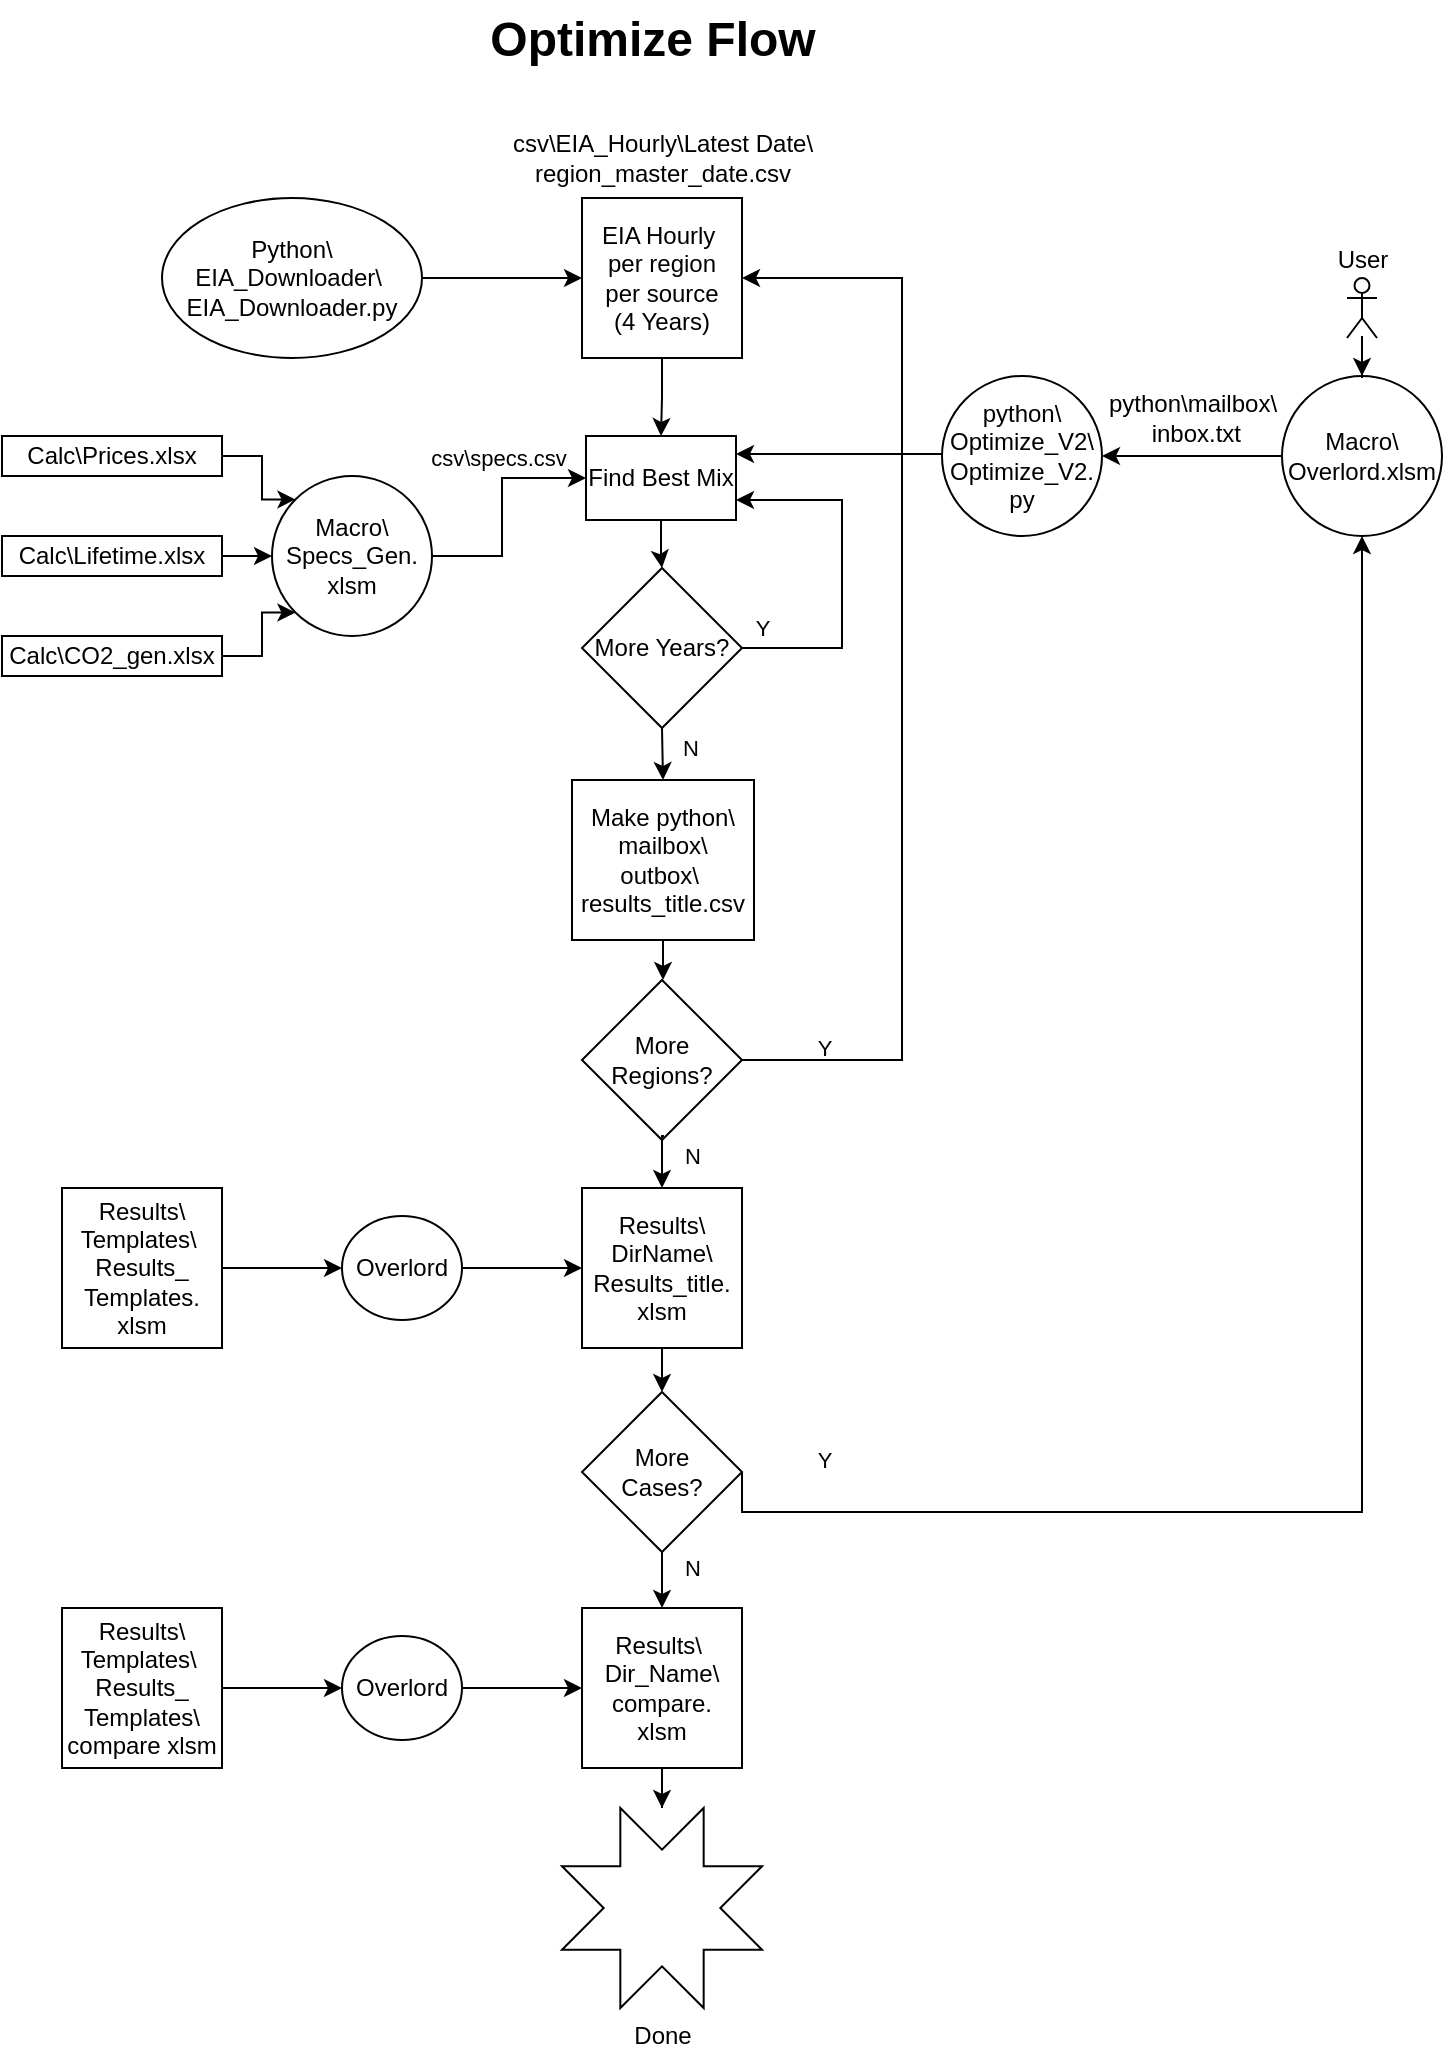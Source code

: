 <mxfile version="22.1.16" type="device">
  <diagram name="Page-1" id="QdHJAeCcax6DH5IfFbmG">
    <mxGraphModel dx="705" dy="463" grid="1" gridSize="10" guides="1" tooltips="1" connect="1" arrows="1" fold="1" page="1" pageScale="1" pageWidth="850" pageHeight="1100" math="0" shadow="0">
      <root>
        <mxCell id="0" />
        <mxCell id="1" parent="0" />
        <mxCell id="XOS-CpgFwpekMtQFtGS_-9" value="" style="edgeStyle=orthogonalEdgeStyle;rounded=0;orthogonalLoop=1;jettySize=auto;html=1;exitX=1;exitY=0.5;exitDx=0;exitDy=0;entryX=1;entryY=0.75;entryDx=0;entryDy=0;movable=1;resizable=1;rotatable=1;deletable=1;editable=1;locked=0;connectable=1;" parent="1" source="XOS-CpgFwpekMtQFtGS_-1" target="XOS-CpgFwpekMtQFtGS_-4" edge="1">
          <mxGeometry x="-0.588" y="-120" relative="1" as="geometry">
            <Array as="points">
              <mxPoint x="500" y="337" />
              <mxPoint x="500" y="263" />
              <mxPoint x="447" y="263" />
            </Array>
            <mxPoint as="offset" />
          </mxGeometry>
        </mxCell>
        <mxCell id="XOS-CpgFwpekMtQFtGS_-10" value="Y" style="edgeLabel;html=1;align=center;verticalAlign=middle;resizable=0;points=[];" parent="XOS-CpgFwpekMtQFtGS_-9" vertex="1" connectable="0">
          <mxGeometry x="-0.761" y="18" relative="1" as="geometry">
            <mxPoint x="-11" y="8" as="offset" />
          </mxGeometry>
        </mxCell>
        <mxCell id="XOS-CpgFwpekMtQFtGS_-21" value="Y" style="edgeLabel;html=1;align=center;verticalAlign=middle;resizable=0;points=[];" parent="XOS-CpgFwpekMtQFtGS_-9" vertex="1" connectable="0">
          <mxGeometry x="-0.863" y="8" relative="1" as="geometry">
            <mxPoint x="29" y="208" as="offset" />
          </mxGeometry>
        </mxCell>
        <mxCell id="XOS-CpgFwpekMtQFtGS_-23" value="N" style="edgeLabel;html=1;align=center;verticalAlign=middle;resizable=0;points=[];" parent="XOS-CpgFwpekMtQFtGS_-9" vertex="1" connectable="0">
          <mxGeometry x="-0.863" y="8" relative="1" as="geometry">
            <mxPoint x="-38" y="58" as="offset" />
          </mxGeometry>
        </mxCell>
        <mxCell id="XOS-CpgFwpekMtQFtGS_-38" value="N" style="edgeLabel;html=1;align=center;verticalAlign=middle;resizable=0;points=[];" parent="XOS-CpgFwpekMtQFtGS_-9" vertex="1" connectable="0">
          <mxGeometry x="-0.863" y="8" relative="1" as="geometry">
            <mxPoint x="-37" y="262" as="offset" />
          </mxGeometry>
        </mxCell>
        <mxCell id="XOS-CpgFwpekMtQFtGS_-43" value="Y" style="edgeLabel;html=1;align=center;verticalAlign=middle;resizable=0;points=[];" parent="XOS-CpgFwpekMtQFtGS_-9" vertex="1" connectable="0">
          <mxGeometry x="-0.863" y="8" relative="1" as="geometry">
            <mxPoint x="29" y="414" as="offset" />
          </mxGeometry>
        </mxCell>
        <mxCell id="XOS-CpgFwpekMtQFtGS_-44" value="N" style="edgeLabel;html=1;align=center;verticalAlign=middle;resizable=0;points=[];" parent="XOS-CpgFwpekMtQFtGS_-9" vertex="1" connectable="0">
          <mxGeometry x="-0.863" y="8" relative="1" as="geometry">
            <mxPoint x="-37" y="468" as="offset" />
          </mxGeometry>
        </mxCell>
        <mxCell id="XOS-CpgFwpekMtQFtGS_-25" style="edgeStyle=orthogonalEdgeStyle;rounded=0;orthogonalLoop=1;jettySize=auto;html=1;exitX=0.5;exitY=1;exitDx=0;exitDy=0;entryX=0.5;entryY=0;entryDx=0;entryDy=0;" parent="1" source="XOS-CpgFwpekMtQFtGS_-1" target="XOS-CpgFwpekMtQFtGS_-24" edge="1">
          <mxGeometry relative="1" as="geometry" />
        </mxCell>
        <mxCell id="XOS-CpgFwpekMtQFtGS_-1" value="More Years?" style="rhombus;whiteSpace=wrap;html=1;" parent="1" vertex="1">
          <mxGeometry x="370" y="297" width="80" height="80" as="geometry" />
        </mxCell>
        <mxCell id="XOS-CpgFwpekMtQFtGS_-3" value="" style="edgeStyle=orthogonalEdgeStyle;rounded=0;orthogonalLoop=1;jettySize=auto;html=1;exitX=0.5;exitY=1;exitDx=0;exitDy=0;" parent="1" source="XOS-CpgFwpekMtQFtGS_-4" target="XOS-CpgFwpekMtQFtGS_-1" edge="1">
          <mxGeometry relative="1" as="geometry">
            <mxPoint x="389.5" y="424" as="sourcePoint" />
          </mxGeometry>
        </mxCell>
        <mxCell id="XOS-CpgFwpekMtQFtGS_-4" value="Find Best Mix" style="whiteSpace=wrap;html=1;movable=1;resizable=1;rotatable=1;deletable=1;editable=1;locked=0;connectable=1;" parent="1" vertex="1">
          <mxGeometry x="372" y="231" width="75" height="42" as="geometry" />
        </mxCell>
        <mxCell id="wwhvIDw3mNuY89BhDXE_-10" style="edgeStyle=orthogonalEdgeStyle;rounded=0;orthogonalLoop=1;jettySize=auto;html=1;exitX=0;exitY=0.5;exitDx=0;exitDy=0;entryX=1;entryY=0.5;entryDx=0;entryDy=0;" parent="1" source="XOS-CpgFwpekMtQFtGS_-12" target="wwhvIDw3mNuY89BhDXE_-9" edge="1">
          <mxGeometry relative="1" as="geometry" />
        </mxCell>
        <mxCell id="XOS-CpgFwpekMtQFtGS_-12" value="Macro\ Overlord.xlsm" style="ellipse;whiteSpace=wrap;html=1;aspect=fixed;" parent="1" vertex="1">
          <mxGeometry x="720" y="201" width="80" height="80" as="geometry" />
        </mxCell>
        <mxCell id="XOS-CpgFwpekMtQFtGS_-15" value="" style="edgeStyle=orthogonalEdgeStyle;rounded=0;orthogonalLoop=1;jettySize=auto;html=1;" parent="1" source="XOS-CpgFwpekMtQFtGS_-14" target="XOS-CpgFwpekMtQFtGS_-12" edge="1">
          <mxGeometry relative="1" as="geometry" />
        </mxCell>
        <mxCell id="XOS-CpgFwpekMtQFtGS_-14" value="User" style="shape=umlActor;verticalLabelPosition=top;verticalAlign=bottom;html=1;outlineConnect=0;horizontal=1;labelPosition=center;align=center;" parent="1" vertex="1">
          <mxGeometry x="752.5" y="152" width="15" height="30" as="geometry" />
        </mxCell>
        <mxCell id="XOS-CpgFwpekMtQFtGS_-17" style="edgeStyle=orthogonalEdgeStyle;rounded=0;orthogonalLoop=1;jettySize=auto;html=1;entryX=0.5;entryY=0;entryDx=0;entryDy=0;" parent="1" source="XOS-CpgFwpekMtQFtGS_-16" target="XOS-CpgFwpekMtQFtGS_-4" edge="1">
          <mxGeometry relative="1" as="geometry" />
        </mxCell>
        <mxCell id="XOS-CpgFwpekMtQFtGS_-16" value="EIA Hourly&amp;nbsp;&lt;br&gt;per region&lt;br&gt;per source&lt;br&gt;(4 Years)" style="whiteSpace=wrap;html=1;aspect=fixed;" parent="1" vertex="1">
          <mxGeometry x="370" y="112" width="80" height="80" as="geometry" />
        </mxCell>
        <mxCell id="XOS-CpgFwpekMtQFtGS_-20" style="edgeStyle=orthogonalEdgeStyle;rounded=0;orthogonalLoop=1;jettySize=auto;html=1;entryX=1;entryY=0.5;entryDx=0;entryDy=0;exitX=1;exitY=0.5;exitDx=0;exitDy=0;" parent="1" source="XOS-CpgFwpekMtQFtGS_-18" target="XOS-CpgFwpekMtQFtGS_-16" edge="1">
          <mxGeometry relative="1" as="geometry">
            <mxPoint x="466.001" y="566.029" as="sourcePoint" />
            <mxPoint x="467.03" y="154" as="targetPoint" />
            <Array as="points">
              <mxPoint x="530" y="543" />
              <mxPoint x="530" y="152" />
            </Array>
          </mxGeometry>
        </mxCell>
        <mxCell id="XOS-CpgFwpekMtQFtGS_-18" value="More Regions?" style="rhombus;whiteSpace=wrap;html=1;" parent="1" vertex="1">
          <mxGeometry x="370" y="503" width="80" height="80" as="geometry" />
        </mxCell>
        <mxCell id="XOS-CpgFwpekMtQFtGS_-26" style="edgeStyle=orthogonalEdgeStyle;rounded=0;orthogonalLoop=1;jettySize=auto;html=1;entryX=0.5;entryY=0;entryDx=0;entryDy=0;" parent="1" source="XOS-CpgFwpekMtQFtGS_-24" target="XOS-CpgFwpekMtQFtGS_-18" edge="1">
          <mxGeometry relative="1" as="geometry" />
        </mxCell>
        <mxCell id="XOS-CpgFwpekMtQFtGS_-24" value="Make python\ mailbox\ outbox\&amp;nbsp;&lt;br&gt;results_title.csv" style="whiteSpace=wrap;html=1;" parent="1" vertex="1">
          <mxGeometry x="365" y="403" width="91" height="80" as="geometry" />
        </mxCell>
        <mxCell id="XOS-CpgFwpekMtQFtGS_-27" value="python\mailbox\&lt;br&gt;&amp;nbsp;inbox.txt" style="text;html=1;align=center;verticalAlign=middle;resizable=0;points=[];autosize=1;strokeColor=none;fillColor=none;" parent="1" vertex="1">
          <mxGeometry x="620" y="202" width="110" height="40" as="geometry" />
        </mxCell>
        <mxCell id="XOS-CpgFwpekMtQFtGS_-28" value="csv\EIA_Hourly\Latest Date\ &lt;br&gt;region_master_date.csv" style="text;html=1;align=center;verticalAlign=middle;resizable=0;points=[];autosize=1;strokeColor=none;fillColor=none;" parent="1" vertex="1">
          <mxGeometry x="324.5" y="72" width="170" height="40" as="geometry" />
        </mxCell>
        <mxCell id="WnvdPqoK6Z-XB0HQEn03-2" style="edgeStyle=orthogonalEdgeStyle;rounded=0;orthogonalLoop=1;jettySize=auto;html=1;exitX=1;exitY=0.5;exitDx=0;exitDy=0;entryX=0;entryY=0;entryDx=0;entryDy=0;" edge="1" parent="1" source="XOS-CpgFwpekMtQFtGS_-29" target="wwhvIDw3mNuY89BhDXE_-15">
          <mxGeometry relative="1" as="geometry" />
        </mxCell>
        <mxCell id="XOS-CpgFwpekMtQFtGS_-29" value="Calc\Prices.xlsx" style="rounded=0;whiteSpace=wrap;html=1;" parent="1" vertex="1">
          <mxGeometry x="80" y="231" width="110" height="20" as="geometry" />
        </mxCell>
        <mxCell id="XOS-CpgFwpekMtQFtGS_-34" style="edgeStyle=orthogonalEdgeStyle;rounded=0;orthogonalLoop=1;jettySize=auto;html=1;exitX=1;exitY=0.5;exitDx=0;exitDy=0;entryX=0;entryY=0.5;entryDx=0;entryDy=0;" parent="1" source="XOS-CpgFwpekMtQFtGS_-30" edge="1">
          <mxGeometry relative="1" as="geometry">
            <mxPoint x="215" y="291" as="targetPoint" />
          </mxGeometry>
        </mxCell>
        <mxCell id="XOS-CpgFwpekMtQFtGS_-30" value="Calc\Lifetime.xlsx" style="rounded=0;whiteSpace=wrap;html=1;" parent="1" vertex="1">
          <mxGeometry x="80" y="281" width="110" height="20" as="geometry" />
        </mxCell>
        <mxCell id="XOS-CpgFwpekMtQFtGS_-31" value="Calc\CO2_gen.xlsx" style="rounded=0;whiteSpace=wrap;html=1;" parent="1" vertex="1">
          <mxGeometry x="80" y="331" width="110" height="20" as="geometry" />
        </mxCell>
        <mxCell id="XOS-CpgFwpekMtQFtGS_-36" style="edgeStyle=orthogonalEdgeStyle;rounded=0;orthogonalLoop=1;jettySize=auto;html=1;exitX=1;exitY=0.5;exitDx=0;exitDy=0;entryX=0;entryY=0.5;entryDx=0;entryDy=0;" parent="1" target="XOS-CpgFwpekMtQFtGS_-4" edge="1" source="wwhvIDw3mNuY89BhDXE_-15">
          <mxGeometry relative="1" as="geometry">
            <mxPoint x="255" y="232" as="sourcePoint" />
            <Array as="points">
              <mxPoint x="330" y="291" />
              <mxPoint x="330" y="252" />
            </Array>
          </mxGeometry>
        </mxCell>
        <mxCell id="XOS-CpgFwpekMtQFtGS_-37" value="csv\specs.csv" style="edgeLabel;html=1;align=center;verticalAlign=middle;resizable=0;points=[];" parent="XOS-CpgFwpekMtQFtGS_-36" vertex="1" connectable="0">
          <mxGeometry x="0.476" relative="1" as="geometry">
            <mxPoint x="-14" y="-10" as="offset" />
          </mxGeometry>
        </mxCell>
        <mxCell id="XOS-CpgFwpekMtQFtGS_-35" style="edgeStyle=orthogonalEdgeStyle;rounded=0;orthogonalLoop=1;jettySize=auto;html=1;exitX=1;exitY=0.5;exitDx=0;exitDy=0;entryX=0;entryY=1;entryDx=0;entryDy=0;" parent="1" source="XOS-CpgFwpekMtQFtGS_-31" target="wwhvIDw3mNuY89BhDXE_-15" edge="1">
          <mxGeometry relative="1" as="geometry">
            <mxPoint x="216.28" y="321.32" as="targetPoint" />
          </mxGeometry>
        </mxCell>
        <mxCell id="XOS-CpgFwpekMtQFtGS_-39" style="edgeStyle=orthogonalEdgeStyle;rounded=0;orthogonalLoop=1;jettySize=auto;html=1;exitX=0.5;exitY=1;exitDx=0;exitDy=0;entryX=0.5;entryY=0;entryDx=0;entryDy=0;" parent="1" edge="1">
          <mxGeometry relative="1" as="geometry">
            <mxPoint x="411" y="581" as="sourcePoint" />
            <mxPoint x="410" y="607" as="targetPoint" />
          </mxGeometry>
        </mxCell>
        <mxCell id="XOS-CpgFwpekMtQFtGS_-46" value="" style="edgeStyle=orthogonalEdgeStyle;rounded=0;orthogonalLoop=1;jettySize=auto;html=1;" parent="1" source="XOS-CpgFwpekMtQFtGS_-40" target="XOS-CpgFwpekMtQFtGS_-41" edge="1">
          <mxGeometry relative="1" as="geometry" />
        </mxCell>
        <mxCell id="XOS-CpgFwpekMtQFtGS_-40" value="Results\&lt;br&gt;DirName\&lt;br&gt;Results_title.&lt;br&gt;xlsm" style="whiteSpace=wrap;html=1;aspect=fixed;" parent="1" vertex="1">
          <mxGeometry x="370" y="607" width="80" height="80" as="geometry" />
        </mxCell>
        <mxCell id="XOS-CpgFwpekMtQFtGS_-49" style="edgeStyle=orthogonalEdgeStyle;rounded=0;orthogonalLoop=1;jettySize=auto;html=1;exitX=0.5;exitY=1;exitDx=0;exitDy=0;entryX=0.5;entryY=0;entryDx=0;entryDy=0;" parent="1" source="XOS-CpgFwpekMtQFtGS_-41" target="XOS-CpgFwpekMtQFtGS_-47" edge="1">
          <mxGeometry relative="1" as="geometry" />
        </mxCell>
        <mxCell id="XOS-CpgFwpekMtQFtGS_-41" value="More &lt;br&gt;Cases?" style="rhombus;whiteSpace=wrap;html=1;" parent="1" vertex="1">
          <mxGeometry x="370" y="709" width="80" height="80" as="geometry" />
        </mxCell>
        <mxCell id="XOS-CpgFwpekMtQFtGS_-42" style="edgeStyle=orthogonalEdgeStyle;rounded=0;orthogonalLoop=1;jettySize=auto;html=1;entryX=0.5;entryY=1;entryDx=0;entryDy=0;exitX=1;exitY=0.5;exitDx=0;exitDy=0;" parent="1" source="XOS-CpgFwpekMtQFtGS_-41" target="XOS-CpgFwpekMtQFtGS_-12" edge="1">
          <mxGeometry relative="1" as="geometry">
            <mxPoint x="466.001" y="772.029" as="sourcePoint" />
            <mxPoint x="450" y="358" as="targetPoint" />
            <Array as="points">
              <mxPoint x="450" y="769" />
              <mxPoint x="760" y="769" />
            </Array>
          </mxGeometry>
        </mxCell>
        <mxCell id="XOS-CpgFwpekMtQFtGS_-52" style="edgeStyle=orthogonalEdgeStyle;rounded=0;orthogonalLoop=1;jettySize=auto;html=1;exitX=0.5;exitY=1;exitDx=0;exitDy=0;" parent="1" source="XOS-CpgFwpekMtQFtGS_-47" target="XOS-CpgFwpekMtQFtGS_-50" edge="1">
          <mxGeometry relative="1" as="geometry" />
        </mxCell>
        <mxCell id="XOS-CpgFwpekMtQFtGS_-47" value="Results\&amp;nbsp;&lt;br&gt;Dir_Name\&lt;br&gt;compare.&lt;br&gt;xlsm" style="whiteSpace=wrap;html=1;aspect=fixed;" parent="1" vertex="1">
          <mxGeometry x="370" y="817" width="80" height="80" as="geometry" />
        </mxCell>
        <mxCell id="XOS-CpgFwpekMtQFtGS_-50" value="Done" style="verticalLabelPosition=bottom;verticalAlign=top;html=1;shape=mxgraph.basic.8_point_star" parent="1" vertex="1">
          <mxGeometry x="360" y="917" width="100" height="100" as="geometry" />
        </mxCell>
        <mxCell id="XOS-CpgFwpekMtQFtGS_-53" value="&lt;font style=&quot;font-size: 24px;&quot;&gt;&lt;b&gt;Optimize Flow&lt;/b&gt;&lt;/font&gt;" style="text;html=1;align=center;verticalAlign=middle;resizable=0;points=[];autosize=1;strokeColor=none;fillColor=none;" parent="1" vertex="1">
          <mxGeometry x="310" y="13" width="190" height="40" as="geometry" />
        </mxCell>
        <mxCell id="wwhvIDw3mNuY89BhDXE_-3" value="" style="edgeStyle=orthogonalEdgeStyle;rounded=0;orthogonalLoop=1;jettySize=auto;html=1;" parent="1" source="wwhvIDw3mNuY89BhDXE_-1" target="wwhvIDw3mNuY89BhDXE_-2" edge="1">
          <mxGeometry relative="1" as="geometry" />
        </mxCell>
        <mxCell id="wwhvIDw3mNuY89BhDXE_-1" value="Results\ Templates\&amp;nbsp;&lt;br&gt;Results_ Templates. xlsm" style="whiteSpace=wrap;html=1;" parent="1" vertex="1">
          <mxGeometry x="110" y="607" width="80" height="80" as="geometry" />
        </mxCell>
        <mxCell id="wwhvIDw3mNuY89BhDXE_-4" value="" style="edgeStyle=orthogonalEdgeStyle;rounded=0;orthogonalLoop=1;jettySize=auto;html=1;" parent="1" source="wwhvIDw3mNuY89BhDXE_-2" target="XOS-CpgFwpekMtQFtGS_-40" edge="1">
          <mxGeometry relative="1" as="geometry" />
        </mxCell>
        <mxCell id="wwhvIDw3mNuY89BhDXE_-2" value="Overlord" style="ellipse;whiteSpace=wrap;html=1;" parent="1" vertex="1">
          <mxGeometry x="250" y="621" width="60" height="52" as="geometry" />
        </mxCell>
        <mxCell id="wwhvIDw3mNuY89BhDXE_-5" value="" style="edgeStyle=orthogonalEdgeStyle;rounded=0;orthogonalLoop=1;jettySize=auto;html=1;" parent="1" source="wwhvIDw3mNuY89BhDXE_-6" target="wwhvIDw3mNuY89BhDXE_-8" edge="1">
          <mxGeometry relative="1" as="geometry" />
        </mxCell>
        <mxCell id="wwhvIDw3mNuY89BhDXE_-6" value="Results\ Templates\&amp;nbsp;&lt;br&gt;Results_ Templates\ compare xlsm" style="whiteSpace=wrap;html=1;" parent="1" vertex="1">
          <mxGeometry x="110" y="817" width="80" height="80" as="geometry" />
        </mxCell>
        <mxCell id="wwhvIDw3mNuY89BhDXE_-7" value="" style="edgeStyle=orthogonalEdgeStyle;rounded=0;orthogonalLoop=1;jettySize=auto;html=1;" parent="1" source="wwhvIDw3mNuY89BhDXE_-8" edge="1">
          <mxGeometry relative="1" as="geometry">
            <mxPoint x="370" y="857" as="targetPoint" />
          </mxGeometry>
        </mxCell>
        <mxCell id="wwhvIDw3mNuY89BhDXE_-8" value="Overlord" style="ellipse;whiteSpace=wrap;html=1;" parent="1" vertex="1">
          <mxGeometry x="250" y="831" width="60" height="52" as="geometry" />
        </mxCell>
        <mxCell id="wwhvIDw3mNuY89BhDXE_-12" value="" style="edgeStyle=orthogonalEdgeStyle;rounded=0;orthogonalLoop=1;jettySize=auto;html=1;" parent="1" source="wwhvIDw3mNuY89BhDXE_-9" target="XOS-CpgFwpekMtQFtGS_-4" edge="1">
          <mxGeometry relative="1" as="geometry">
            <Array as="points">
              <mxPoint x="500" y="240" />
              <mxPoint x="500" y="240" />
            </Array>
          </mxGeometry>
        </mxCell>
        <mxCell id="wwhvIDw3mNuY89BhDXE_-9" value="python\&lt;br style=&quot;border-color: var(--border-color);&quot;&gt;Optimize_V2\&lt;br style=&quot;border-color: var(--border-color);&quot;&gt;Optimize_V2. py&lt;br style=&quot;border-color: var(--border-color);&quot;&gt;" style="ellipse;whiteSpace=wrap;html=1;aspect=fixed;" parent="1" vertex="1">
          <mxGeometry x="550" y="201" width="80" height="80" as="geometry" />
        </mxCell>
        <mxCell id="wwhvIDw3mNuY89BhDXE_-15" value="Macro\ Specs_Gen. xlsm" style="ellipse;whiteSpace=wrap;html=1;aspect=fixed;" parent="1" vertex="1">
          <mxGeometry x="215" y="251" width="80" height="80" as="geometry" />
        </mxCell>
        <mxCell id="WnvdPqoK6Z-XB0HQEn03-4" value="" style="edgeStyle=orthogonalEdgeStyle;rounded=0;orthogonalLoop=1;jettySize=auto;html=1;entryX=0;entryY=0.5;entryDx=0;entryDy=0;" edge="1" parent="1" source="WnvdPqoK6Z-XB0HQEn03-3" target="XOS-CpgFwpekMtQFtGS_-16">
          <mxGeometry relative="1" as="geometry" />
        </mxCell>
        <mxCell id="WnvdPqoK6Z-XB0HQEn03-3" value="Python\&lt;br&gt;EIA_Downloader\&amp;nbsp;&lt;br&gt;EIA_Downloader.py" style="ellipse;whiteSpace=wrap;html=1;" vertex="1" parent="1">
          <mxGeometry x="160" y="112" width="130" height="80" as="geometry" />
        </mxCell>
      </root>
    </mxGraphModel>
  </diagram>
</mxfile>
